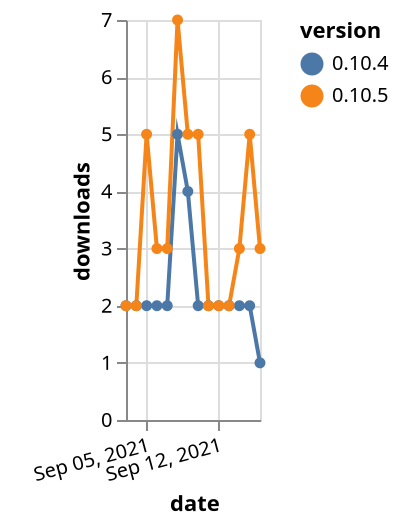 {"$schema": "https://vega.github.io/schema/vega-lite/v5.json", "description": "A simple bar chart with embedded data.", "data": {"values": [{"date": "2021-09-03", "total": 2369, "delta": 2, "version": "0.10.4"}, {"date": "2021-09-04", "total": 2371, "delta": 2, "version": "0.10.4"}, {"date": "2021-09-05", "total": 2373, "delta": 2, "version": "0.10.4"}, {"date": "2021-09-06", "total": 2375, "delta": 2, "version": "0.10.4"}, {"date": "2021-09-07", "total": 2377, "delta": 2, "version": "0.10.4"}, {"date": "2021-09-08", "total": 2382, "delta": 5, "version": "0.10.4"}, {"date": "2021-09-09", "total": 2386, "delta": 4, "version": "0.10.4"}, {"date": "2021-09-10", "total": 2388, "delta": 2, "version": "0.10.4"}, {"date": "2021-09-11", "total": 2390, "delta": 2, "version": "0.10.4"}, {"date": "2021-09-12", "total": 2392, "delta": 2, "version": "0.10.4"}, {"date": "2021-09-13", "total": 2394, "delta": 2, "version": "0.10.4"}, {"date": "2021-09-14", "total": 2396, "delta": 2, "version": "0.10.4"}, {"date": "2021-09-15", "total": 2398, "delta": 2, "version": "0.10.4"}, {"date": "2021-09-16", "total": 2399, "delta": 1, "version": "0.10.4"}, {"date": "2021-09-03", "total": 1828, "delta": 2, "version": "0.10.5"}, {"date": "2021-09-04", "total": 1830, "delta": 2, "version": "0.10.5"}, {"date": "2021-09-05", "total": 1835, "delta": 5, "version": "0.10.5"}, {"date": "2021-09-06", "total": 1838, "delta": 3, "version": "0.10.5"}, {"date": "2021-09-07", "total": 1841, "delta": 3, "version": "0.10.5"}, {"date": "2021-09-08", "total": 1848, "delta": 7, "version": "0.10.5"}, {"date": "2021-09-09", "total": 1853, "delta": 5, "version": "0.10.5"}, {"date": "2021-09-10", "total": 1858, "delta": 5, "version": "0.10.5"}, {"date": "2021-09-11", "total": 1860, "delta": 2, "version": "0.10.5"}, {"date": "2021-09-12", "total": 1862, "delta": 2, "version": "0.10.5"}, {"date": "2021-09-13", "total": 1864, "delta": 2, "version": "0.10.5"}, {"date": "2021-09-14", "total": 1867, "delta": 3, "version": "0.10.5"}, {"date": "2021-09-15", "total": 1872, "delta": 5, "version": "0.10.5"}, {"date": "2021-09-16", "total": 1875, "delta": 3, "version": "0.10.5"}]}, "width": "container", "mark": {"type": "line", "point": {"filled": true}}, "encoding": {"x": {"field": "date", "type": "temporal", "timeUnit": "yearmonthdate", "title": "date", "axis": {"labelAngle": -15}}, "y": {"field": "delta", "type": "quantitative", "title": "downloads"}, "color": {"field": "version", "type": "nominal"}, "tooltip": {"field": "delta"}}}